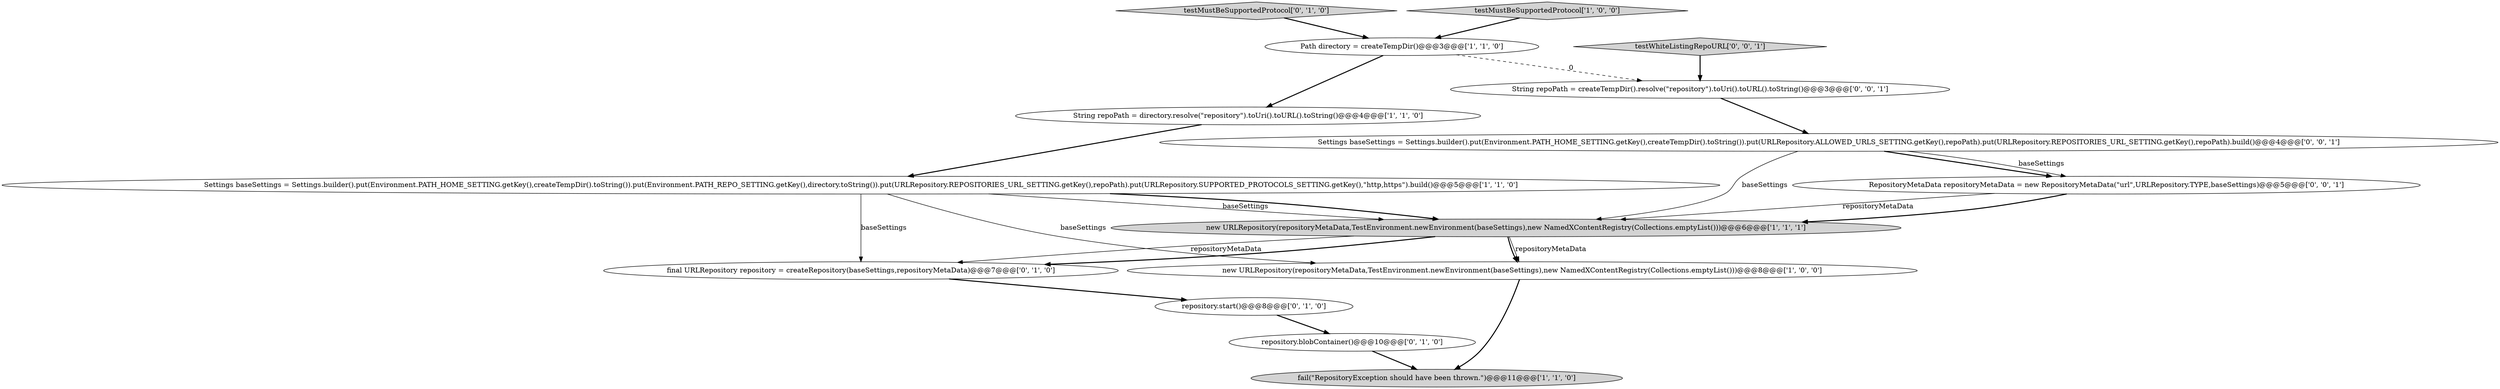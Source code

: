 digraph {
14 [style = filled, label = "Settings baseSettings = Settings.builder().put(Environment.PATH_HOME_SETTING.getKey(),createTempDir().toString()).put(URLRepository.ALLOWED_URLS_SETTING.getKey(),repoPath).put(URLRepository.REPOSITORIES_URL_SETTING.getKey(),repoPath).build()@@@4@@@['0', '0', '1']", fillcolor = white, shape = ellipse image = "AAA0AAABBB3BBB"];
7 [style = filled, label = "repository.start()@@@8@@@['0', '1', '0']", fillcolor = white, shape = ellipse image = "AAA1AAABBB2BBB"];
9 [style = filled, label = "final URLRepository repository = createRepository(baseSettings,repositoryMetaData)@@@7@@@['0', '1', '0']", fillcolor = white, shape = ellipse image = "AAA1AAABBB2BBB"];
13 [style = filled, label = "testWhiteListingRepoURL['0', '0', '1']", fillcolor = lightgray, shape = diamond image = "AAA0AAABBB3BBB"];
4 [style = filled, label = "String repoPath = directory.resolve(\"repository\").toUri().toURL().toString()@@@4@@@['1', '1', '0']", fillcolor = white, shape = ellipse image = "AAA0AAABBB1BBB"];
1 [style = filled, label = "new URLRepository(repositoryMetaData,TestEnvironment.newEnvironment(baseSettings),new NamedXContentRegistry(Collections.emptyList()))@@@8@@@['1', '0', '0']", fillcolor = white, shape = ellipse image = "AAA0AAABBB1BBB"];
10 [style = filled, label = "testMustBeSupportedProtocol['0', '1', '0']", fillcolor = lightgray, shape = diamond image = "AAA0AAABBB2BBB"];
2 [style = filled, label = "fail(\"RepositoryException should have been thrown.\")@@@11@@@['1', '1', '0']", fillcolor = lightgray, shape = ellipse image = "AAA0AAABBB1BBB"];
6 [style = filled, label = "Path directory = createTempDir()@@@3@@@['1', '1', '0']", fillcolor = white, shape = ellipse image = "AAA0AAABBB1BBB"];
12 [style = filled, label = "String repoPath = createTempDir().resolve(\"repository\").toUri().toURL().toString()@@@3@@@['0', '0', '1']", fillcolor = white, shape = ellipse image = "AAA0AAABBB3BBB"];
5 [style = filled, label = "Settings baseSettings = Settings.builder().put(Environment.PATH_HOME_SETTING.getKey(),createTempDir().toString()).put(Environment.PATH_REPO_SETTING.getKey(),directory.toString()).put(URLRepository.REPOSITORIES_URL_SETTING.getKey(),repoPath).put(URLRepository.SUPPORTED_PROTOCOLS_SETTING.getKey(),\"http,https\").build()@@@5@@@['1', '1', '0']", fillcolor = white, shape = ellipse image = "AAA0AAABBB1BBB"];
8 [style = filled, label = "repository.blobContainer()@@@10@@@['0', '1', '0']", fillcolor = white, shape = ellipse image = "AAA0AAABBB2BBB"];
11 [style = filled, label = "RepositoryMetaData repositoryMetaData = new RepositoryMetaData(\"url\",URLRepository.TYPE,baseSettings)@@@5@@@['0', '0', '1']", fillcolor = white, shape = ellipse image = "AAA0AAABBB3BBB"];
3 [style = filled, label = "new URLRepository(repositoryMetaData,TestEnvironment.newEnvironment(baseSettings),new NamedXContentRegistry(Collections.emptyList()))@@@6@@@['1', '1', '1']", fillcolor = lightgray, shape = ellipse image = "AAA0AAABBB1BBB"];
0 [style = filled, label = "testMustBeSupportedProtocol['1', '0', '0']", fillcolor = lightgray, shape = diamond image = "AAA0AAABBB1BBB"];
0->6 [style = bold, label=""];
11->3 [style = bold, label=""];
14->3 [style = solid, label="baseSettings"];
7->8 [style = bold, label=""];
6->4 [style = bold, label=""];
10->6 [style = bold, label=""];
3->9 [style = solid, label="repositoryMetaData"];
3->1 [style = solid, label="repositoryMetaData"];
12->14 [style = bold, label=""];
4->5 [style = bold, label=""];
5->1 [style = solid, label="baseSettings"];
11->3 [style = solid, label="repositoryMetaData"];
14->11 [style = bold, label=""];
14->11 [style = solid, label="baseSettings"];
3->1 [style = bold, label=""];
5->9 [style = solid, label="baseSettings"];
6->12 [style = dashed, label="0"];
13->12 [style = bold, label=""];
8->2 [style = bold, label=""];
3->9 [style = bold, label=""];
5->3 [style = solid, label="baseSettings"];
5->3 [style = bold, label=""];
1->2 [style = bold, label=""];
9->7 [style = bold, label=""];
}

